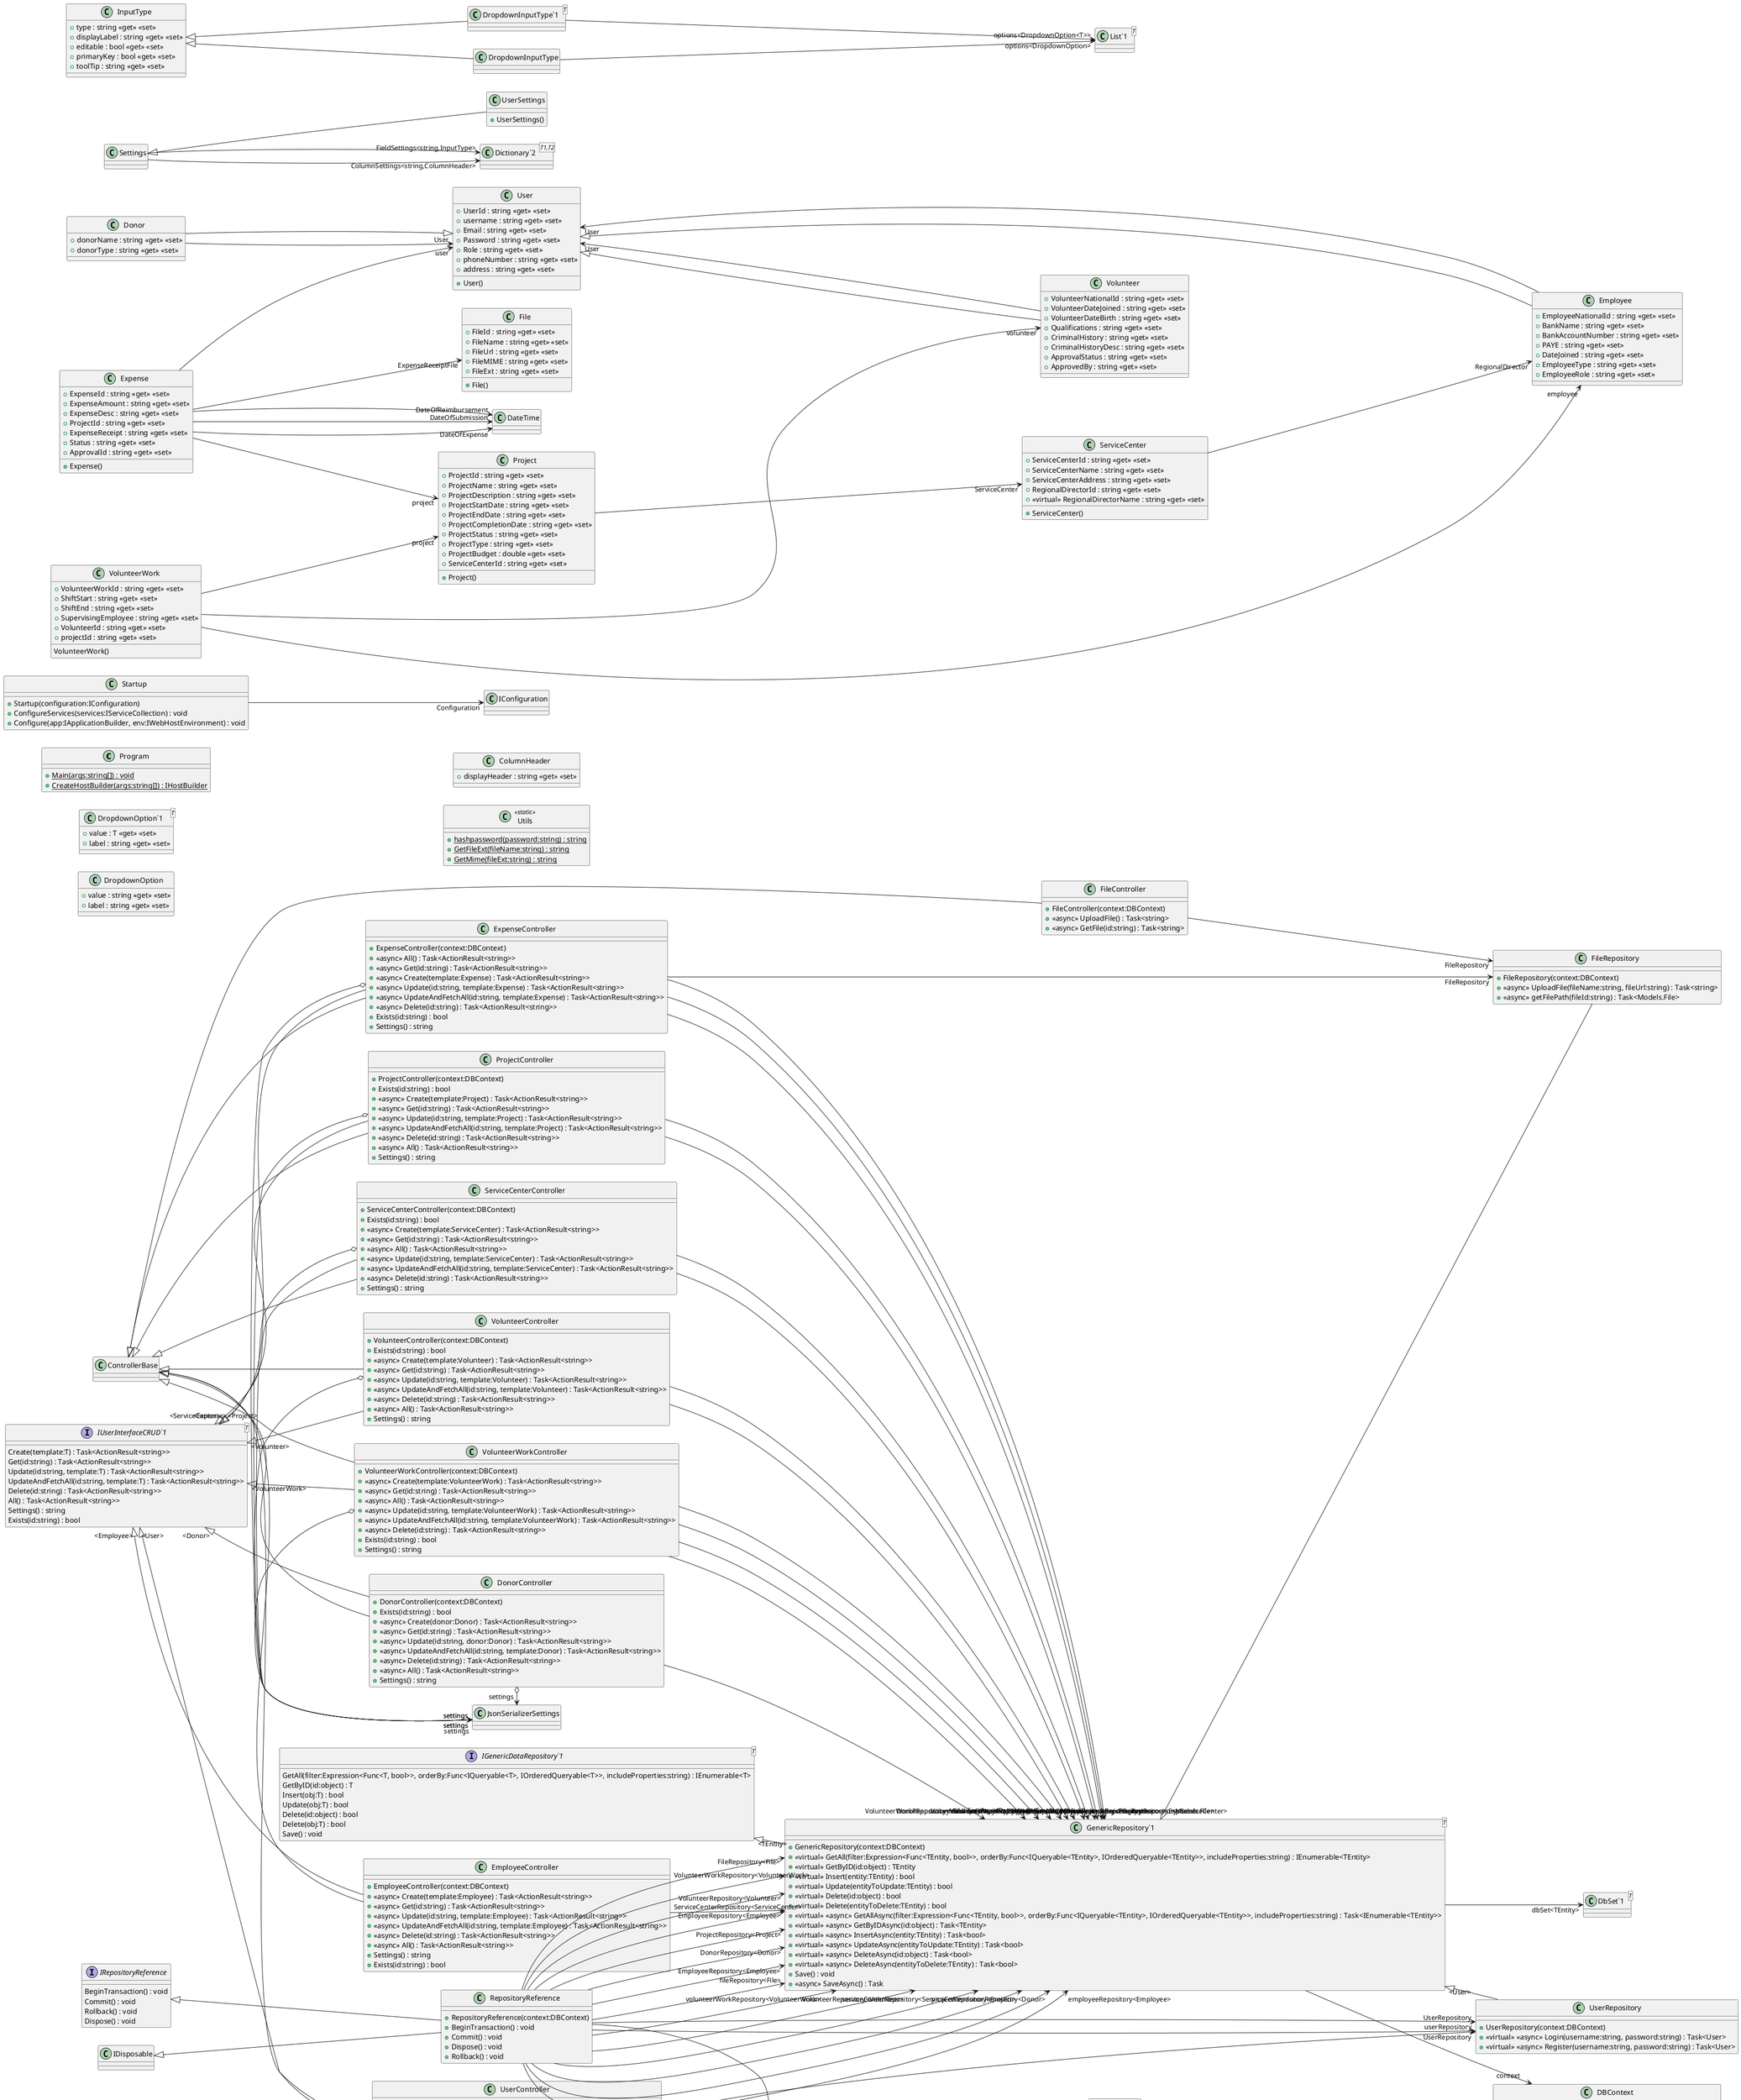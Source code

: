@startuml

left to right direction

class Program {
    + {static} Main(args:string[]) : void
    + {static} CreateHostBuilder(args:string[]) : IHostBuilder
}
class Startup {
    + Startup(configuration:IConfiguration)
    + ConfigureServices(services:IServiceCollection) : void
    + Configure(app:IApplicationBuilder, env:IWebHostEnvironment) : void
}
Startup --> "Configuration" IConfiguration
class DonorController {
    + DonorController(context:DBContext)
    + Exists(id:string) : bool
    + <<async>> Create(donor:Donor) : Task<ActionResult<string>>
    + <<async>> Get(id:string) : Task<ActionResult<string>>
    + <<async>> Update(id:string, donor:Donor) : Task<ActionResult<string>>
    + <<async>> UpdateAndFetchAll(id:string, template:Donor) : Task<ActionResult<string>>
    + <<async>> Delete(id:string) : Task<ActionResult<string>>
    + <<async>> All() : Task<ActionResult<string>>
    + Settings() : string
}
class "IUserInterfaceCRUD`1"<T> {
}
class "GenericRepository`1"<T> {
}
ControllerBase <|-- DonorController
"IUserInterfaceCRUD`1" "<Donor>" <|-- DonorController
DonorController --> "DonorRepository<Donor>" "GenericRepository`1"
DonorController o-> "settings" JsonSerializerSettings
class EmployeeController {
    + EmployeeController(context:DBContext)
    + <<async>> Create(template:Employee) : Task<ActionResult<string>>
    + <<async>> Get(id:string) : Task<ActionResult<string>>
    + <<async>> Update(id:string, template:Employee) : Task<ActionResult<string>>
    + <<async>> UpdateAndFetchAll(id:string, template:Employee) : Task<ActionResult<string>>
    + <<async>> Delete(id:string) : Task<ActionResult<string>>
    + <<async>> All() : Task<ActionResult<string>>
    + Settings() : string
    + Exists(id:string) : bool
}
class "IUserInterfaceCRUD`1"<T> {
}
class "GenericRepository`1"<T> {
}
ControllerBase <|-- EmployeeController
"IUserInterfaceCRUD`1" "<Employee>" <|-- EmployeeController
EmployeeController --> "EmployeeRepository<Employee>" "GenericRepository`1"
class ExpenseController {
    + ExpenseController(context:DBContext)
    + <<async>> All() : Task<ActionResult<string>>
    + <<async>> Get(id:string) : Task<ActionResult<string>>
    + <<async>> Create(template:Expense) : Task<ActionResult<string>>
    + <<async>> Update(id:string, template:Expense) : Task<ActionResult<string>>
    + <<async>> UpdateAndFetchAll(id:string, template:Expense) : Task<ActionResult<string>>
    + <<async>> Delete(id:string) : Task<ActionResult<string>>
    + Exists(id:string) : bool
    + Settings() : string
}
class "IUserInterfaceCRUD`1"<T> {
}
class "GenericRepository`1"<T> {
}
ControllerBase <|-- ExpenseController
"IUserInterfaceCRUD`1" "<Expense>" <|-- ExpenseController
ExpenseController --> "EmployeeRepository<Employee>" "GenericRepository`1"
ExpenseController --> "ExpenseRepository<Expense>" "GenericRepository`1"
ExpenseController --> "ProjectRepository<Project>" "GenericRepository`1"
ExpenseController --> "FileRepository" FileRepository
ExpenseController o-> "settings" JsonSerializerSettings
class FileController {
    + FileController(context:DBContext)
    + <<async>> UploadFile() : Task<string>
    + <<async>> GetFile(id:string) : Task<string>
}
ControllerBase <|-- FileController
FileController --> "FileRepository" FileRepository
class ProjectController {
    + ProjectController(context:DBContext)
    + Exists(id:string) : bool
    + <<async>> Create(template:Project) : Task<ActionResult<string>>
    + <<async>> Get(id:string) : Task<ActionResult<string>>
    + <<async>> Update(id:string, template:Project) : Task<ActionResult<string>>
    + <<async>> UpdateAndFetchAll(id:string, template:Project) : Task<ActionResult<string>>
    + <<async>> Delete(id:string) : Task<ActionResult<string>>
    + <<async>> All() : Task<ActionResult<string>>
    + Settings() : string
}
class "IUserInterfaceCRUD`1"<T> {
}
class "GenericRepository`1"<T> {
}
ControllerBase <|-- ProjectController
"IUserInterfaceCRUD`1" "<Project>" <|-- ProjectController
ProjectController --> "ProjectRepository<Project>" "GenericRepository`1"
ProjectController --> "ServiceCenterRepository<ServiceCenter>" "GenericRepository`1"
ProjectController o-> "settings" JsonSerializerSettings
class ServiceCenterController {
    + ServiceCenterController(context:DBContext)
    + Exists(id:string) : bool
    + <<async>> Create(template:ServiceCenter) : Task<ActionResult<string>>
    + <<async>> Get(id:string) : Task<ActionResult<string>>
    + <<async>> All() : Task<ActionResult<string>>
    + <<async>> Update(id:string, template:ServiceCenter) : Task<ActionResult<string>>
    + <<async>> UpdateAndFetchAll(id:string, template:ServiceCenter) : Task<ActionResult<string>>
    + <<async>> Delete(id:string) : Task<ActionResult<string>>
    + Settings() : string
}
class "IUserInterfaceCRUD`1"<T> {
}
class "GenericRepository`1"<T> {
}
ControllerBase <|-- ServiceCenterController
"IUserInterfaceCRUD`1" "<ServiceCenter>" <|-- ServiceCenterController
ServiceCenterController --> "ServiceCenterRepository<ServiceCenter>" "GenericRepository`1"
ServiceCenterController --> "UserRepository<User>" "GenericRepository`1"
ServiceCenterController o-> "settings" JsonSerializerSettings
class UserController {
    + UserController(context:DBContext)
    + Exists(id:string) : bool
    + <<async>> LoginUser(user:User) : Task<ActionResult<String>>
    + <<async>> Create(template:User) : Task<ActionResult<string>>
    + <<async>> Get(id:string) : Task<ActionResult<string>>
    + <<async>> Update(id:string, template:User) : Task<ActionResult<string>>
    + <<async>> UpdateAndFetchAll(id:string, template:User) : Task<ActionResult<string>>
    + <<async>> Delete(id:string) : Task<ActionResult<string>>
    + <<async>> All() : Task<ActionResult<string>>
    + Settings() : string
}
class "IUserInterfaceCRUD`1"<T> {
}
ControllerBase <|-- UserController
"IUserInterfaceCRUD`1" "<User>" <|-- UserController
UserController --> "UserRepository" UserRepository
class VolunteerController {
    + VolunteerController(context:DBContext)
    + Exists(id:string) : bool
    + <<async>> Create(template:Volunteer) : Task<ActionResult<string>>
    + <<async>> Get(id:string) : Task<ActionResult<string>>
    + <<async>> Update(id:string, template:Volunteer) : Task<ActionResult<string>>
    + <<async>> UpdateAndFetchAll(id:string, template:Volunteer) : Task<ActionResult<string>>
    + <<async>> Delete(id:string) : Task<ActionResult<string>>
    + <<async>> All() : Task<ActionResult<string>>
    + Settings() : string
}
class "IUserInterfaceCRUD`1"<T> {
}
class "GenericRepository`1"<T> {
}
ControllerBase <|-- VolunteerController
"IUserInterfaceCRUD`1" "<Volunteer>" <|-- VolunteerController
VolunteerController --> "VolunteerRepository<Volunteer>" "GenericRepository`1"
VolunteerController --> "EmployeeRepository<Employee>" "GenericRepository`1"
VolunteerController o-> "settings" JsonSerializerSettings
class VolunteerWorkController {
    + VolunteerWorkController(context:DBContext)
    + <<async>> Create(template:VolunteerWork) : Task<ActionResult<string>>
    + <<async>> Get(id:string) : Task<ActionResult<string>>
    + <<async>> All() : Task<ActionResult<string>>
    + <<async>> Update(id:string, template:VolunteerWork) : Task<ActionResult<string>>
    + <<async>> UpdateAndFetchAll(id:string, template:VolunteerWork) : Task<ActionResult<string>>
    + <<async>> Delete(id:string) : Task<ActionResult<string>>
    + Exists(id:string) : bool
    + Settings() : string
}
class "IUserInterfaceCRUD`1"<T> {
}
class "GenericRepository`1"<T> {
}
ControllerBase <|-- VolunteerWorkController
"IUserInterfaceCRUD`1" "<VolunteerWork>" <|-- VolunteerWorkController
VolunteerWorkController --> "VolunteerWorkRepository<VolunteerWork>" "GenericRepository`1"
VolunteerWorkController --> "VolunteerRepository<Volunteer>" "GenericRepository`1"
VolunteerWorkController --> "EmployeeRepository<Employee>" "GenericRepository`1"
VolunteerWorkController --> "ProjectRepository<Project>" "GenericRepository`1"
VolunteerWorkController o-> "settings" JsonSerializerSettings
class FileRepository {
    + FileRepository(context:DBContext)
    + <<async>> UploadFile(fileName:string, fileUrl:string) : Task<string>
    + <<async>> getFilePath(fileId:string) : Task<Models.File>
}
class "GenericRepository`1"<T> {
}
"GenericRepository`1" "<Models.File>" <|-- FileRepository
class "GenericRepository`1"<TEntity> {
    + GenericRepository(context:DBContext)
    + <<virtual>> GetAll(filter:Expression<Func<TEntity, bool>>, orderBy:Func<IQueryable<TEntity>, IOrderedQueryable<TEntity>>, includeProperties:string) : IEnumerable<TEntity>
    + <<virtual>> GetByID(id:object) : TEntity
    + <<virtual>> Insert(entity:TEntity) : bool
    + <<virtual>> Update(entityToUpdate:TEntity) : bool
    + <<virtual>> Delete(id:object) : bool
    + <<virtual>> Delete(entityToDelete:TEntity) : bool
    + <<virtual>> <<async>> GetAllAsync(filter:Expression<Func<TEntity, bool>>, orderBy:Func<IQueryable<TEntity>, IOrderedQueryable<TEntity>>, includeProperties:string) : Task<IEnumerable<TEntity>>
    + <<virtual>> <<async>> GetByIDAsync(id:object) : Task<TEntity>
    + <<virtual>> <<async>> InsertAsync(entity:TEntity) : Task<bool>
    + <<virtual>> <<async>> UpdateAsync(entityToUpdate:TEntity) : Task<bool>
    + <<virtual>> <<async>> DeleteAsync(id:object) : Task<bool>
    + <<virtual>> <<async>> DeleteAsync(entityToDelete:TEntity) : Task<bool>
    + Save() : void
    + <<async>> SaveAsync() : Task
}
class "IGenericDataRepository`1"<T> {
}
class "DbSet`1"<T> {
}
"IGenericDataRepository`1" "<TEntity>" <|-- "GenericRepository`1"
"GenericRepository`1" --> "context" DBContext
"GenericRepository`1" --> "dbSet<TEntity>" "DbSet`1"
class RepositoryReference {
    + RepositoryReference(context:DBContext)
    + BeginTransaction() : void
    + Commit() : void
    + Dispose() : void
    + Rollback() : void
}
class "GenericRepository`1"<T> {
}
IRepositoryReference <|-- RepositoryReference
IDisposable <|-- RepositoryReference
RepositoryReference --> "context" DBContext
RepositoryReference --> "employeeRepository<Employee>" "GenericRepository`1"
RepositoryReference --> "donorRepository<Donor>" "GenericRepository`1"
RepositoryReference --> "projectRepository<Project>" "GenericRepository`1"
RepositoryReference --> "serviceCenterRepository<ServiceCenter>" "GenericRepository`1"
RepositoryReference --> "userRepository" UserRepository
RepositoryReference --> "volunteerRepository<Volunteer>" "GenericRepository`1"
RepositoryReference --> "volunteerWorkRepository<VolunteerWork>" "GenericRepository`1"
RepositoryReference --> "fileRepository<File>" "GenericRepository`1"
RepositoryReference --> "EmployeeRepository<Employee>" "GenericRepository`1"
RepositoryReference --> "DonorRepository<Donor>" "GenericRepository`1"
RepositoryReference --> "ProjectRepository<Project>" "GenericRepository`1"
RepositoryReference --> "ServiceCenterRepository<ServiceCenter>" "GenericRepository`1"
RepositoryReference --> "UserRepository" UserRepository
RepositoryReference --> "VolunteerRepository<Volunteer>" "GenericRepository`1"
RepositoryReference --> "VolunteerWorkRepository<VolunteerWork>" "GenericRepository`1"
RepositoryReference --> "FileRepository<File>" "GenericRepository`1"
class UserRepository {
    + UserRepository(context:DBContext)
    + <<virtual>> <<async>> Login(username:string, password:string) : Task<User>
    + <<virtual>> <<async>> Register(username:string, password:string) : Task<User>
}
class "GenericRepository`1"<T> {
}
"GenericRepository`1" "<User>" <|-- UserRepository
class DBContext {
    + DBContext(options:DbContextOptions<DBContext>)
    + DBContext()
    # <<override>> OnModelCreating(modelBuilder:ModelBuilder) : void
}
DbContext <|-- DBContext
interface "IUserInterfaceCRUD`1"<T> {
    Create(template:T) : Task<ActionResult<string>>
    Get(id:string) : Task<ActionResult<string>>
    Update(id:string, template:T) : Task<ActionResult<string>>
    UpdateAndFetchAll(id:string, template:T) : Task<ActionResult<string>>
    Delete(id:string) : Task<ActionResult<string>>
    All() : Task<ActionResult<string>>
    Settings() : string
    Exists(id:string) : bool
}
class Donor {
    + donorName : string <<get>> <<set>>
    + donorType : string <<get>> <<set>>
}
User <|-- Donor
Donor --> "User" User
class Employee {
    + EmployeeNationalId : string <<get>> <<set>>
    + BankName : string <<get>> <<set>>
    + BankAccountNumber : string <<get>> <<set>>
    + PAYE : string <<get>> <<set>>
    + DateJoined : string <<get>> <<set>>
    + EmployeeType : string <<get>> <<set>>
    + EmployeeRole : string <<get>> <<set>>
}
User <|-- Employee
Employee --> "User" User
class Expense {
    + Expense()
    + ExpenseId : string <<get>> <<set>>
    + ExpenseAmount : string <<get>> <<set>>
    + ExpenseDesc : string <<get>> <<set>>
    + ProjectId : string <<get>> <<set>>
    + ExpenseReceipt : string <<get>> <<set>>
    + Status : string <<get>> <<set>>
    + ApprovalId : string <<get>> <<set>>
}
Expense --> "DateOfExpense" DateTime
Expense --> "DateOfSubmission" DateTime
Expense --> "DateOfReimbursement" DateTime
Expense --> "user" User
Expense --> "project" Project
Expense --> "ExpenseReceiptFile" File
class File {
    + File()
    + FileId : string <<get>> <<set>>
    + FileName : string <<get>> <<set>>
    + FileUrl : string <<get>> <<set>>
    + FileMIME : string <<get>> <<set>>
    + FileExt : string <<get>> <<set>>
}
class Project {
    + Project()
    + ProjectId : string <<get>> <<set>>
    + ProjectName : string <<get>> <<set>>
    + ProjectDescription : string <<get>> <<set>>
    + ProjectStartDate : string <<get>> <<set>>
    + ProjectEndDate : string <<get>> <<set>>
    + ProjectCompletionDate : string <<get>> <<set>>
    + ProjectStatus : string <<get>> <<set>>
    + ProjectType : string <<get>> <<set>>
    + ProjectBudget : double <<get>> <<set>>
    + ServiceCenterId : string <<get>> <<set>>
}
Project --> "ServiceCenter" ServiceCenter
class ServiceCenter {
    + ServiceCenter()
    + ServiceCenterId : string <<get>> <<set>>
    + ServiceCenterName : string <<get>> <<set>>
    + ServiceCenterAddress : string <<get>> <<set>>
    + RegionalDirectorId : string <<get>> <<set>>
    + <<virtual>> RegionalDirectorName : string <<get>> <<set>>
}
ServiceCenter --> "RegionalDirector" Employee
class Settings {
}
class UserSettings {
    + UserSettings()
}
class InputType {
    + type : string <<get>> <<set>>
    + displayLabel : string <<get>> <<set>>
    + editable : bool <<get>> <<set>>
    + primaryKey : bool <<get>> <<set>>
    + toolTip : string <<get>> <<set>>
}
class "DropdownInputType`1"<T> {
}
class DropdownInputType {
}
class "DropdownOption`1"<T> {
    + value : T <<get>> <<set>>
    + label : string <<get>> <<set>>
}
class DropdownOption {
    + value : string <<get>> <<set>>
    + label : string <<get>> <<set>>
}
class ColumnHeader {
    + displayHeader : string <<get>> <<set>>
}
class "Dictionary`2"<T1,T2> {
}
class "List`1"<T> {
}
Settings --> "ColumnSettings<string,ColumnHeader>" "Dictionary`2"
Settings --> "FieldSettings<string,InputType>" "Dictionary`2"
Settings <|-- UserSettings
InputType <|-- "DropdownInputType`1"
"DropdownInputType`1" --> "options<DropdownOption<T>>" "List`1"
InputType <|-- DropdownInputType
DropdownInputType --> "options<DropdownOption>" "List`1"
class User {
    + User()
    + UserId : string <<get>> <<set>>
    + username : string <<get>> <<set>>
    + Email : string <<get>> <<set>>
    + Password : string <<get>> <<set>>
    + Role : string <<get>> <<set>>
    + phoneNumber : string <<get>> <<set>>
    + address : string <<get>> <<set>>
}
class Volunteer {
    + VolunteerNationalId : string <<get>> <<set>>
    + VolunteerDateJoined : string <<get>> <<set>>
    + VolunteerDateBirth : string <<get>> <<set>>
    + Qualifications : string <<get>> <<set>>
    + CriminalHistory : string <<get>> <<set>>
    + CriminalHistoryDesc : string <<get>> <<set>>
    + ApprovalStatus : string <<get>> <<set>>
    + ApprovedBy : string <<get>> <<set>>
}
User <|-- Volunteer
Volunteer --> "User" User
class VolunteerWork {
    VolunteerWork()
    + VolunteerWorkId : string <<get>> <<set>>
    + ShiftStart : string <<get>> <<set>>
    + ShiftEnd : string <<get>> <<set>>
    + SupervisingEmployee : string <<get>> <<set>>
    + VolunteerId : string <<get>> <<set>>
    + projectId : string <<get>> <<set>>
}
VolunteerWork --> "employee" Employee
VolunteerWork --> "volunteer" Volunteer
VolunteerWork --> "project" Project
class Utils <<static>> {
    + {static} hashpassword(password:string) : string
    + {static} GetFileExt(fileName:string) : string
    + {static} GetMime(fileExt:string) : string
}
interface "IGenericDataRepository`1"<T> {
    GetAll(filter:Expression<Func<T, bool>>, orderBy:Func<IQueryable<T>, IOrderedQueryable<T>>, includeProperties:string) : IEnumerable<T>
    GetByID(id:object) : T
    Insert(obj:T) : bool
    Update(obj:T) : bool
    Delete(id:object) : bool
    Delete(obj:T) : bool
    Save() : void
}
interface IRepositoryReference {
    BeginTransaction() : void
    Commit() : void
    Rollback() : void
    Dispose() : void
}
@enduml
